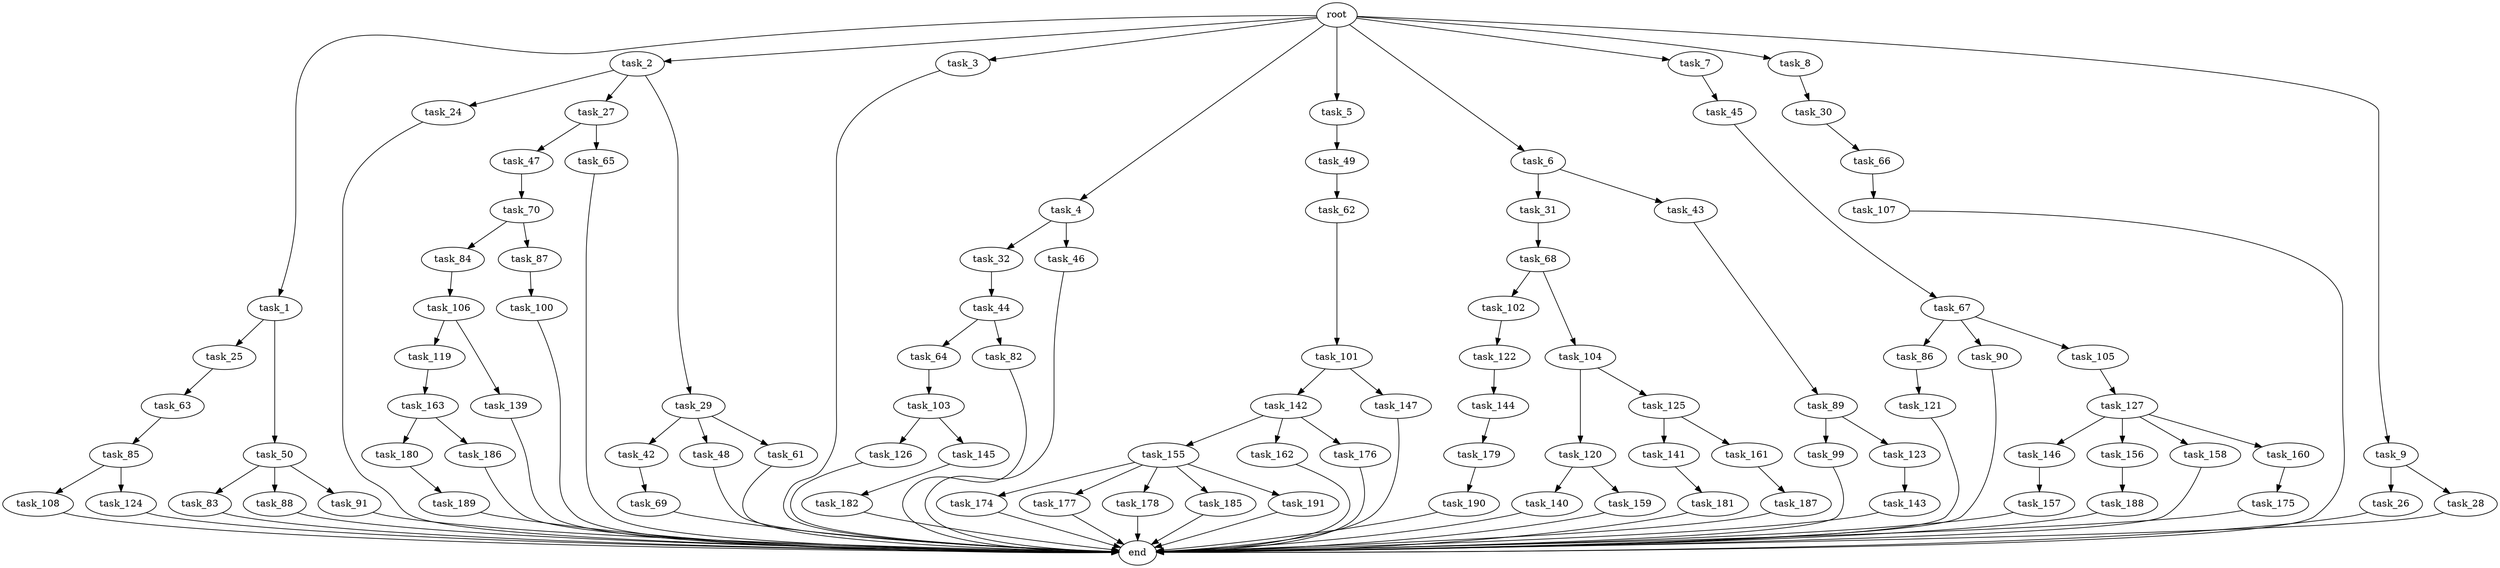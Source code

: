 digraph G {
  root [size="0.000000"];
  task_1 [size="102.400000"];
  task_2 [size="102.400000"];
  task_3 [size="102.400000"];
  task_4 [size="102.400000"];
  task_5 [size="102.400000"];
  task_6 [size="102.400000"];
  task_7 [size="102.400000"];
  task_8 [size="102.400000"];
  task_9 [size="102.400000"];
  task_24 [size="54975581388.800003"];
  task_25 [size="54975581388.800003"];
  task_26 [size="54975581388.800003"];
  task_27 [size="54975581388.800003"];
  task_28 [size="54975581388.800003"];
  task_29 [size="54975581388.800003"];
  task_30 [size="13743895347.200001"];
  task_31 [size="85899345920.000000"];
  task_32 [size="13743895347.200001"];
  task_42 [size="69578470195.199997"];
  task_43 [size="85899345920.000000"];
  task_44 [size="7730941132.800000"];
  task_45 [size="54975581388.800003"];
  task_46 [size="13743895347.200001"];
  task_47 [size="30923764531.200001"];
  task_48 [size="69578470195.199997"];
  task_49 [size="85899345920.000000"];
  task_50 [size="54975581388.800003"];
  task_61 [size="69578470195.199997"];
  task_62 [size="30923764531.200001"];
  task_63 [size="7730941132.800000"];
  task_64 [size="7730941132.800000"];
  task_65 [size="30923764531.200001"];
  task_66 [size="54975581388.800003"];
  task_67 [size="30923764531.200001"];
  task_68 [size="69578470195.199997"];
  task_69 [size="3435973836.800000"];
  task_70 [size="85899345920.000000"];
  task_82 [size="7730941132.800000"];
  task_83 [size="69578470195.199997"];
  task_84 [size="85899345920.000000"];
  task_85 [size="42090679500.800003"];
  task_86 [size="69578470195.199997"];
  task_87 [size="85899345920.000000"];
  task_88 [size="69578470195.199997"];
  task_89 [size="85899345920.000000"];
  task_90 [size="69578470195.199997"];
  task_91 [size="69578470195.199997"];
  task_99 [size="30923764531.200001"];
  task_100 [size="85899345920.000000"];
  task_101 [size="54975581388.800003"];
  task_102 [size="3435973836.800000"];
  task_103 [size="42090679500.800003"];
  task_104 [size="3435973836.800000"];
  task_105 [size="69578470195.199997"];
  task_106 [size="30923764531.200001"];
  task_107 [size="30923764531.200001"];
  task_108 [size="3435973836.800000"];
  task_119 [size="85899345920.000000"];
  task_120 [size="54975581388.800003"];
  task_121 [size="30923764531.200001"];
  task_122 [size="7730941132.800000"];
  task_123 [size="30923764531.200001"];
  task_124 [size="3435973836.800000"];
  task_125 [size="54975581388.800003"];
  task_126 [size="13743895347.200001"];
  task_127 [size="69578470195.199997"];
  task_139 [size="85899345920.000000"];
  task_140 [size="42090679500.800003"];
  task_141 [size="30923764531.200001"];
  task_142 [size="85899345920.000000"];
  task_143 [size="69578470195.199997"];
  task_144 [size="3435973836.800000"];
  task_145 [size="13743895347.200001"];
  task_146 [size="85899345920.000000"];
  task_147 [size="85899345920.000000"];
  task_155 [size="54975581388.800003"];
  task_156 [size="85899345920.000000"];
  task_157 [size="3435973836.800000"];
  task_158 [size="85899345920.000000"];
  task_159 [size="42090679500.800003"];
  task_160 [size="85899345920.000000"];
  task_161 [size="30923764531.200001"];
  task_162 [size="54975581388.800003"];
  task_163 [size="54975581388.800003"];
  task_174 [size="21474836480.000000"];
  task_175 [size="21474836480.000000"];
  task_176 [size="54975581388.800003"];
  task_177 [size="21474836480.000000"];
  task_178 [size="21474836480.000000"];
  task_179 [size="30923764531.200001"];
  task_180 [size="85899345920.000000"];
  task_181 [size="3435973836.800000"];
  task_182 [size="54975581388.800003"];
  task_185 [size="21474836480.000000"];
  task_186 [size="85899345920.000000"];
  task_187 [size="3435973836.800000"];
  task_188 [size="13743895347.200001"];
  task_189 [size="3435973836.800000"];
  task_190 [size="13743895347.200001"];
  task_191 [size="21474836480.000000"];
  end [size="0.000000"];

  root -> task_1 [size="1.000000"];
  root -> task_2 [size="1.000000"];
  root -> task_3 [size="1.000000"];
  root -> task_4 [size="1.000000"];
  root -> task_5 [size="1.000000"];
  root -> task_6 [size="1.000000"];
  root -> task_7 [size="1.000000"];
  root -> task_8 [size="1.000000"];
  root -> task_9 [size="1.000000"];
  task_1 -> task_25 [size="536870912.000000"];
  task_1 -> task_50 [size="536870912.000000"];
  task_2 -> task_24 [size="536870912.000000"];
  task_2 -> task_27 [size="536870912.000000"];
  task_2 -> task_29 [size="536870912.000000"];
  task_3 -> end [size="1.000000"];
  task_4 -> task_32 [size="134217728.000000"];
  task_4 -> task_46 [size="134217728.000000"];
  task_5 -> task_49 [size="838860800.000000"];
  task_6 -> task_31 [size="838860800.000000"];
  task_6 -> task_43 [size="838860800.000000"];
  task_7 -> task_45 [size="536870912.000000"];
  task_8 -> task_30 [size="134217728.000000"];
  task_9 -> task_26 [size="536870912.000000"];
  task_9 -> task_28 [size="536870912.000000"];
  task_24 -> end [size="1.000000"];
  task_25 -> task_63 [size="75497472.000000"];
  task_26 -> end [size="1.000000"];
  task_27 -> task_47 [size="301989888.000000"];
  task_27 -> task_65 [size="301989888.000000"];
  task_28 -> end [size="1.000000"];
  task_29 -> task_42 [size="679477248.000000"];
  task_29 -> task_48 [size="679477248.000000"];
  task_29 -> task_61 [size="679477248.000000"];
  task_30 -> task_66 [size="536870912.000000"];
  task_31 -> task_68 [size="679477248.000000"];
  task_32 -> task_44 [size="75497472.000000"];
  task_42 -> task_69 [size="33554432.000000"];
  task_43 -> task_89 [size="838860800.000000"];
  task_44 -> task_64 [size="75497472.000000"];
  task_44 -> task_82 [size="75497472.000000"];
  task_45 -> task_67 [size="301989888.000000"];
  task_46 -> end [size="1.000000"];
  task_47 -> task_70 [size="838860800.000000"];
  task_48 -> end [size="1.000000"];
  task_49 -> task_62 [size="301989888.000000"];
  task_50 -> task_83 [size="679477248.000000"];
  task_50 -> task_88 [size="679477248.000000"];
  task_50 -> task_91 [size="679477248.000000"];
  task_61 -> end [size="1.000000"];
  task_62 -> task_101 [size="536870912.000000"];
  task_63 -> task_85 [size="411041792.000000"];
  task_64 -> task_103 [size="411041792.000000"];
  task_65 -> end [size="1.000000"];
  task_66 -> task_107 [size="301989888.000000"];
  task_67 -> task_86 [size="679477248.000000"];
  task_67 -> task_90 [size="679477248.000000"];
  task_67 -> task_105 [size="679477248.000000"];
  task_68 -> task_102 [size="33554432.000000"];
  task_68 -> task_104 [size="33554432.000000"];
  task_69 -> end [size="1.000000"];
  task_70 -> task_84 [size="838860800.000000"];
  task_70 -> task_87 [size="838860800.000000"];
  task_82 -> end [size="1.000000"];
  task_83 -> end [size="1.000000"];
  task_84 -> task_106 [size="301989888.000000"];
  task_85 -> task_108 [size="33554432.000000"];
  task_85 -> task_124 [size="33554432.000000"];
  task_86 -> task_121 [size="301989888.000000"];
  task_87 -> task_100 [size="838860800.000000"];
  task_88 -> end [size="1.000000"];
  task_89 -> task_99 [size="301989888.000000"];
  task_89 -> task_123 [size="301989888.000000"];
  task_90 -> end [size="1.000000"];
  task_91 -> end [size="1.000000"];
  task_99 -> end [size="1.000000"];
  task_100 -> end [size="1.000000"];
  task_101 -> task_142 [size="838860800.000000"];
  task_101 -> task_147 [size="838860800.000000"];
  task_102 -> task_122 [size="75497472.000000"];
  task_103 -> task_126 [size="134217728.000000"];
  task_103 -> task_145 [size="134217728.000000"];
  task_104 -> task_120 [size="536870912.000000"];
  task_104 -> task_125 [size="536870912.000000"];
  task_105 -> task_127 [size="679477248.000000"];
  task_106 -> task_119 [size="838860800.000000"];
  task_106 -> task_139 [size="838860800.000000"];
  task_107 -> end [size="1.000000"];
  task_108 -> end [size="1.000000"];
  task_119 -> task_163 [size="536870912.000000"];
  task_120 -> task_140 [size="411041792.000000"];
  task_120 -> task_159 [size="411041792.000000"];
  task_121 -> end [size="1.000000"];
  task_122 -> task_144 [size="33554432.000000"];
  task_123 -> task_143 [size="679477248.000000"];
  task_124 -> end [size="1.000000"];
  task_125 -> task_141 [size="301989888.000000"];
  task_125 -> task_161 [size="301989888.000000"];
  task_126 -> end [size="1.000000"];
  task_127 -> task_146 [size="838860800.000000"];
  task_127 -> task_156 [size="838860800.000000"];
  task_127 -> task_158 [size="838860800.000000"];
  task_127 -> task_160 [size="838860800.000000"];
  task_139 -> end [size="1.000000"];
  task_140 -> end [size="1.000000"];
  task_141 -> task_181 [size="33554432.000000"];
  task_142 -> task_155 [size="536870912.000000"];
  task_142 -> task_162 [size="536870912.000000"];
  task_142 -> task_176 [size="536870912.000000"];
  task_143 -> end [size="1.000000"];
  task_144 -> task_179 [size="301989888.000000"];
  task_145 -> task_182 [size="536870912.000000"];
  task_146 -> task_157 [size="33554432.000000"];
  task_147 -> end [size="1.000000"];
  task_155 -> task_174 [size="209715200.000000"];
  task_155 -> task_177 [size="209715200.000000"];
  task_155 -> task_178 [size="209715200.000000"];
  task_155 -> task_185 [size="209715200.000000"];
  task_155 -> task_191 [size="209715200.000000"];
  task_156 -> task_188 [size="134217728.000000"];
  task_157 -> end [size="1.000000"];
  task_158 -> end [size="1.000000"];
  task_159 -> end [size="1.000000"];
  task_160 -> task_175 [size="209715200.000000"];
  task_161 -> task_187 [size="33554432.000000"];
  task_162 -> end [size="1.000000"];
  task_163 -> task_180 [size="838860800.000000"];
  task_163 -> task_186 [size="838860800.000000"];
  task_174 -> end [size="1.000000"];
  task_175 -> end [size="1.000000"];
  task_176 -> end [size="1.000000"];
  task_177 -> end [size="1.000000"];
  task_178 -> end [size="1.000000"];
  task_179 -> task_190 [size="134217728.000000"];
  task_180 -> task_189 [size="33554432.000000"];
  task_181 -> end [size="1.000000"];
  task_182 -> end [size="1.000000"];
  task_185 -> end [size="1.000000"];
  task_186 -> end [size="1.000000"];
  task_187 -> end [size="1.000000"];
  task_188 -> end [size="1.000000"];
  task_189 -> end [size="1.000000"];
  task_190 -> end [size="1.000000"];
  task_191 -> end [size="1.000000"];
}

